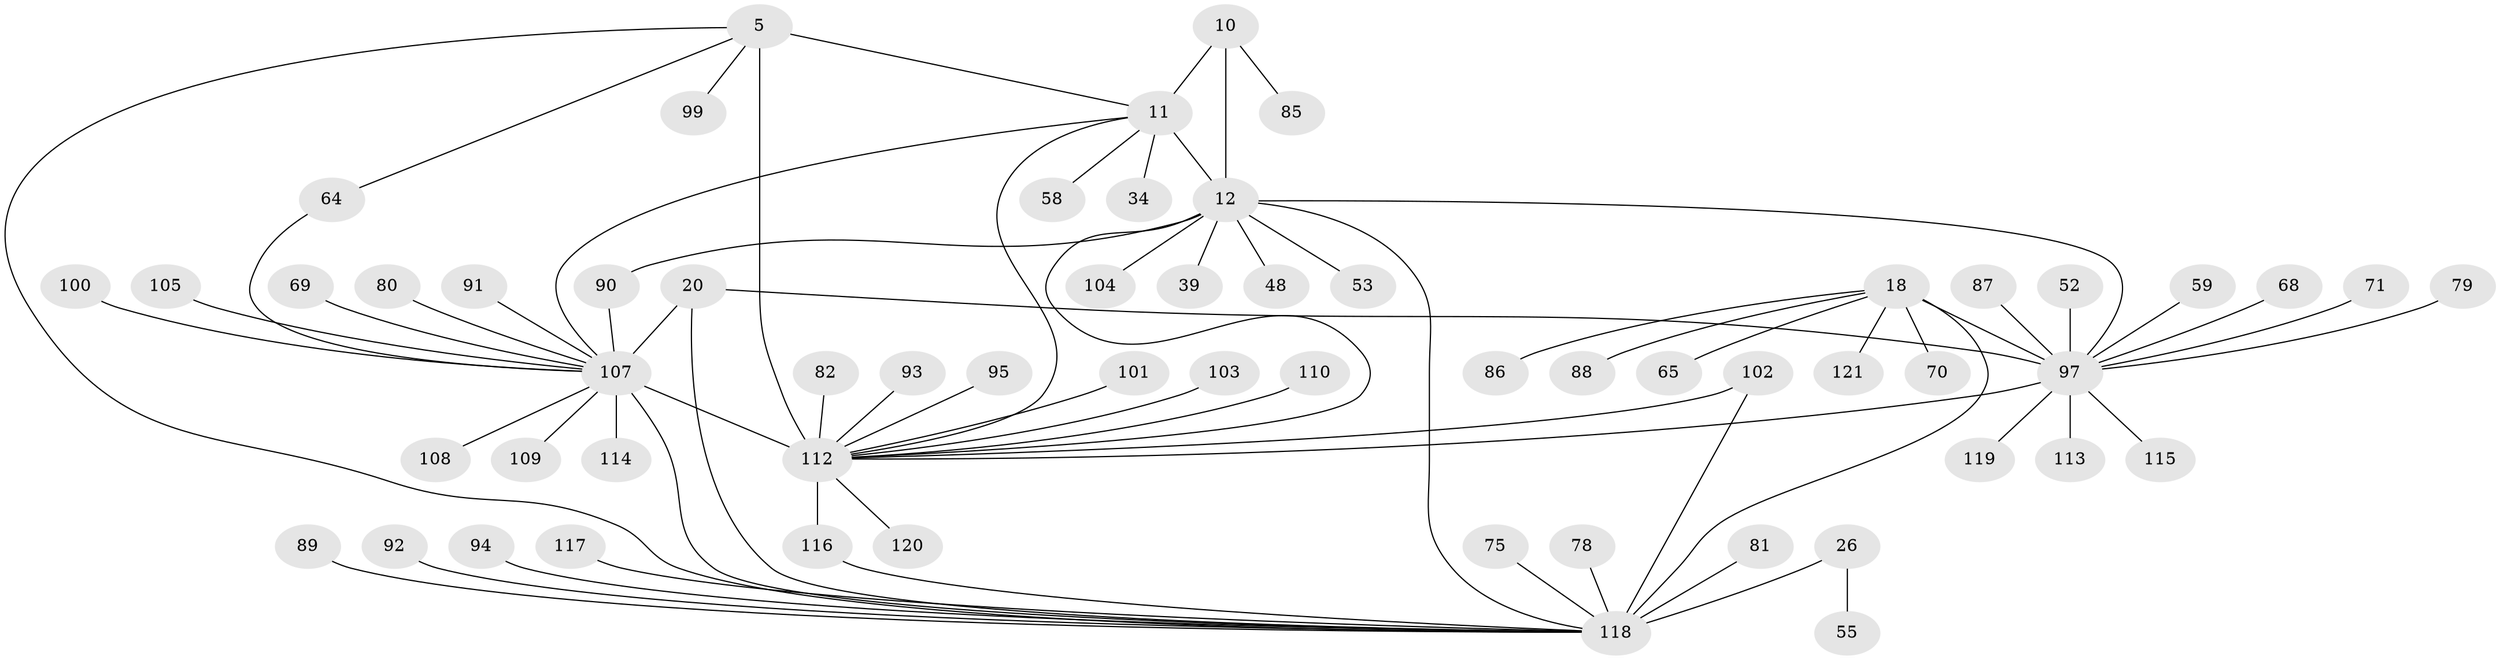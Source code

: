// original degree distribution, {8: 0.05785123966942149, 11: 0.04132231404958678, 9: 0.05785123966942149, 7: 0.01652892561983471, 6: 0.01652892561983471, 5: 0.03305785123966942, 13: 0.008264462809917356, 10: 0.01652892561983471, 12: 0.008264462809917356, 2: 0.12396694214876033, 1: 0.5867768595041323, 3: 0.03305785123966942}
// Generated by graph-tools (version 1.1) at 2025/55/03/09/25 04:55:26]
// undirected, 60 vertices, 73 edges
graph export_dot {
graph [start="1"]
  node [color=gray90,style=filled];
  5 [super="+1"];
  10 [super="+7"];
  11 [super="+8"];
  12 [super="+9"];
  18 [super="+17"];
  20 [super="+19"];
  26 [super="+25"];
  34;
  39;
  48;
  52;
  53;
  55;
  58 [super="+38"];
  59;
  64;
  65;
  68;
  69;
  70;
  71;
  75;
  78;
  79;
  80 [super="+77"];
  81;
  82;
  85;
  86;
  87;
  88;
  89;
  90 [super="+72"];
  91;
  92;
  93;
  94;
  95;
  97 [super="+83+16+51"];
  99;
  100 [super="+31"];
  101;
  102;
  103;
  104;
  105;
  107 [super="+33+23+24+41+43+49+50+56"];
  108 [super="+84"];
  109;
  110;
  112 [super="+96+4+6+32+37+35+42+44+57+60+63+76"];
  113;
  114;
  115 [super="+98"];
  116;
  117;
  118 [super="+106+74+36+40+45+46+111+47+54+67+73"];
  119;
  120;
  121;
  5 -- 112 [weight=9];
  5 -- 64;
  5 -- 99;
  5 -- 11;
  5 -- 118;
  10 -- 11 [weight=4];
  10 -- 12 [weight=4];
  10 -- 85;
  11 -- 12 [weight=4];
  11 -- 34;
  11 -- 107 [weight=2];
  11 -- 58;
  11 -- 112;
  12 -- 48;
  12 -- 97 [weight=2];
  12 -- 39;
  12 -- 104;
  12 -- 53;
  12 -- 90;
  12 -- 118 [weight=2];
  12 -- 112;
  18 -- 65;
  18 -- 86;
  18 -- 88;
  18 -- 70;
  18 -- 121;
  18 -- 118 [weight=2];
  18 -- 97 [weight=8];
  20 -- 107 [weight=8];
  20 -- 118;
  20 -- 97;
  26 -- 55;
  26 -- 118 [weight=8];
  52 -- 97;
  59 -- 97;
  64 -- 107;
  68 -- 97;
  69 -- 107;
  71 -- 97;
  75 -- 118;
  78 -- 118;
  79 -- 97;
  80 -- 107;
  81 -- 118;
  82 -- 112;
  87 -- 97;
  89 -- 118;
  90 -- 107;
  91 -- 107;
  92 -- 118;
  93 -- 112;
  94 -- 118;
  95 -- 112;
  97 -- 112;
  97 -- 113;
  97 -- 115;
  97 -- 119;
  100 -- 107;
  101 -- 112;
  102 -- 112;
  102 -- 118;
  103 -- 112;
  105 -- 107;
  107 -- 109;
  107 -- 114;
  107 -- 118;
  107 -- 112 [weight=2];
  107 -- 108;
  110 -- 112;
  112 -- 116;
  112 -- 120;
  116 -- 118;
  117 -- 118;
}
